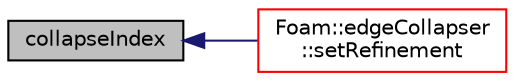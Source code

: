 digraph "collapseIndex"
{
  bgcolor="transparent";
  edge [fontname="Helvetica",fontsize="10",labelfontname="Helvetica",labelfontsize="10"];
  node [fontname="Helvetica",fontsize="10",shape=record];
  rankdir="LR";
  Node1 [label="collapseIndex",height=0.2,width=0.4,color="black", fillcolor="grey75", style="filled", fontcolor="black"];
  Node1 -> Node2 [dir="back",color="midnightblue",fontsize="10",style="solid",fontname="Helvetica"];
  Node2 [label="Foam::edgeCollapser\l::setRefinement",height=0.2,width=0.4,color="red",URL="$a00619.html#a9b80e891413d76aa1324fdd6c9e58c64",tooltip="Play commands into polyTopoChange to create mesh. "];
}

